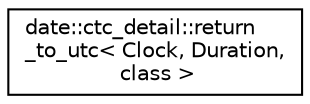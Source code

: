 digraph "Graphical Class Hierarchy"
{
 // LATEX_PDF_SIZE
  edge [fontname="Helvetica",fontsize="10",labelfontname="Helvetica",labelfontsize="10"];
  node [fontname="Helvetica",fontsize="10",shape=record];
  rankdir="LR";
  Node0 [label="date::ctc_detail::return\l_to_utc\< Clock, Duration,\l class \>",height=0.2,width=0.4,color="black", fillcolor="white", style="filled",URL="$structdate_1_1ctc__detail_1_1return__to__utc.html",tooltip=" "];
}
